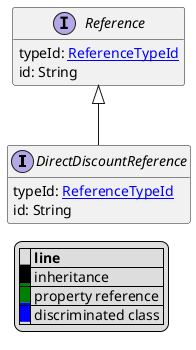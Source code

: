 @startuml

hide empty fields
hide empty methods
legend
|= |= line |
|<back:black>   </back>| inheritance |
|<back:green>   </back>| property reference |
|<back:blue>   </back>| discriminated class |
endlegend
interface DirectDiscountReference [[DirectDiscountReference.svg]] extends Reference {
    typeId: [[ReferenceTypeId.svg ReferenceTypeId]]
    id: String
}
interface Reference [[Reference.svg]]  {
    typeId: [[ReferenceTypeId.svg ReferenceTypeId]]
    id: String
}





@enduml
